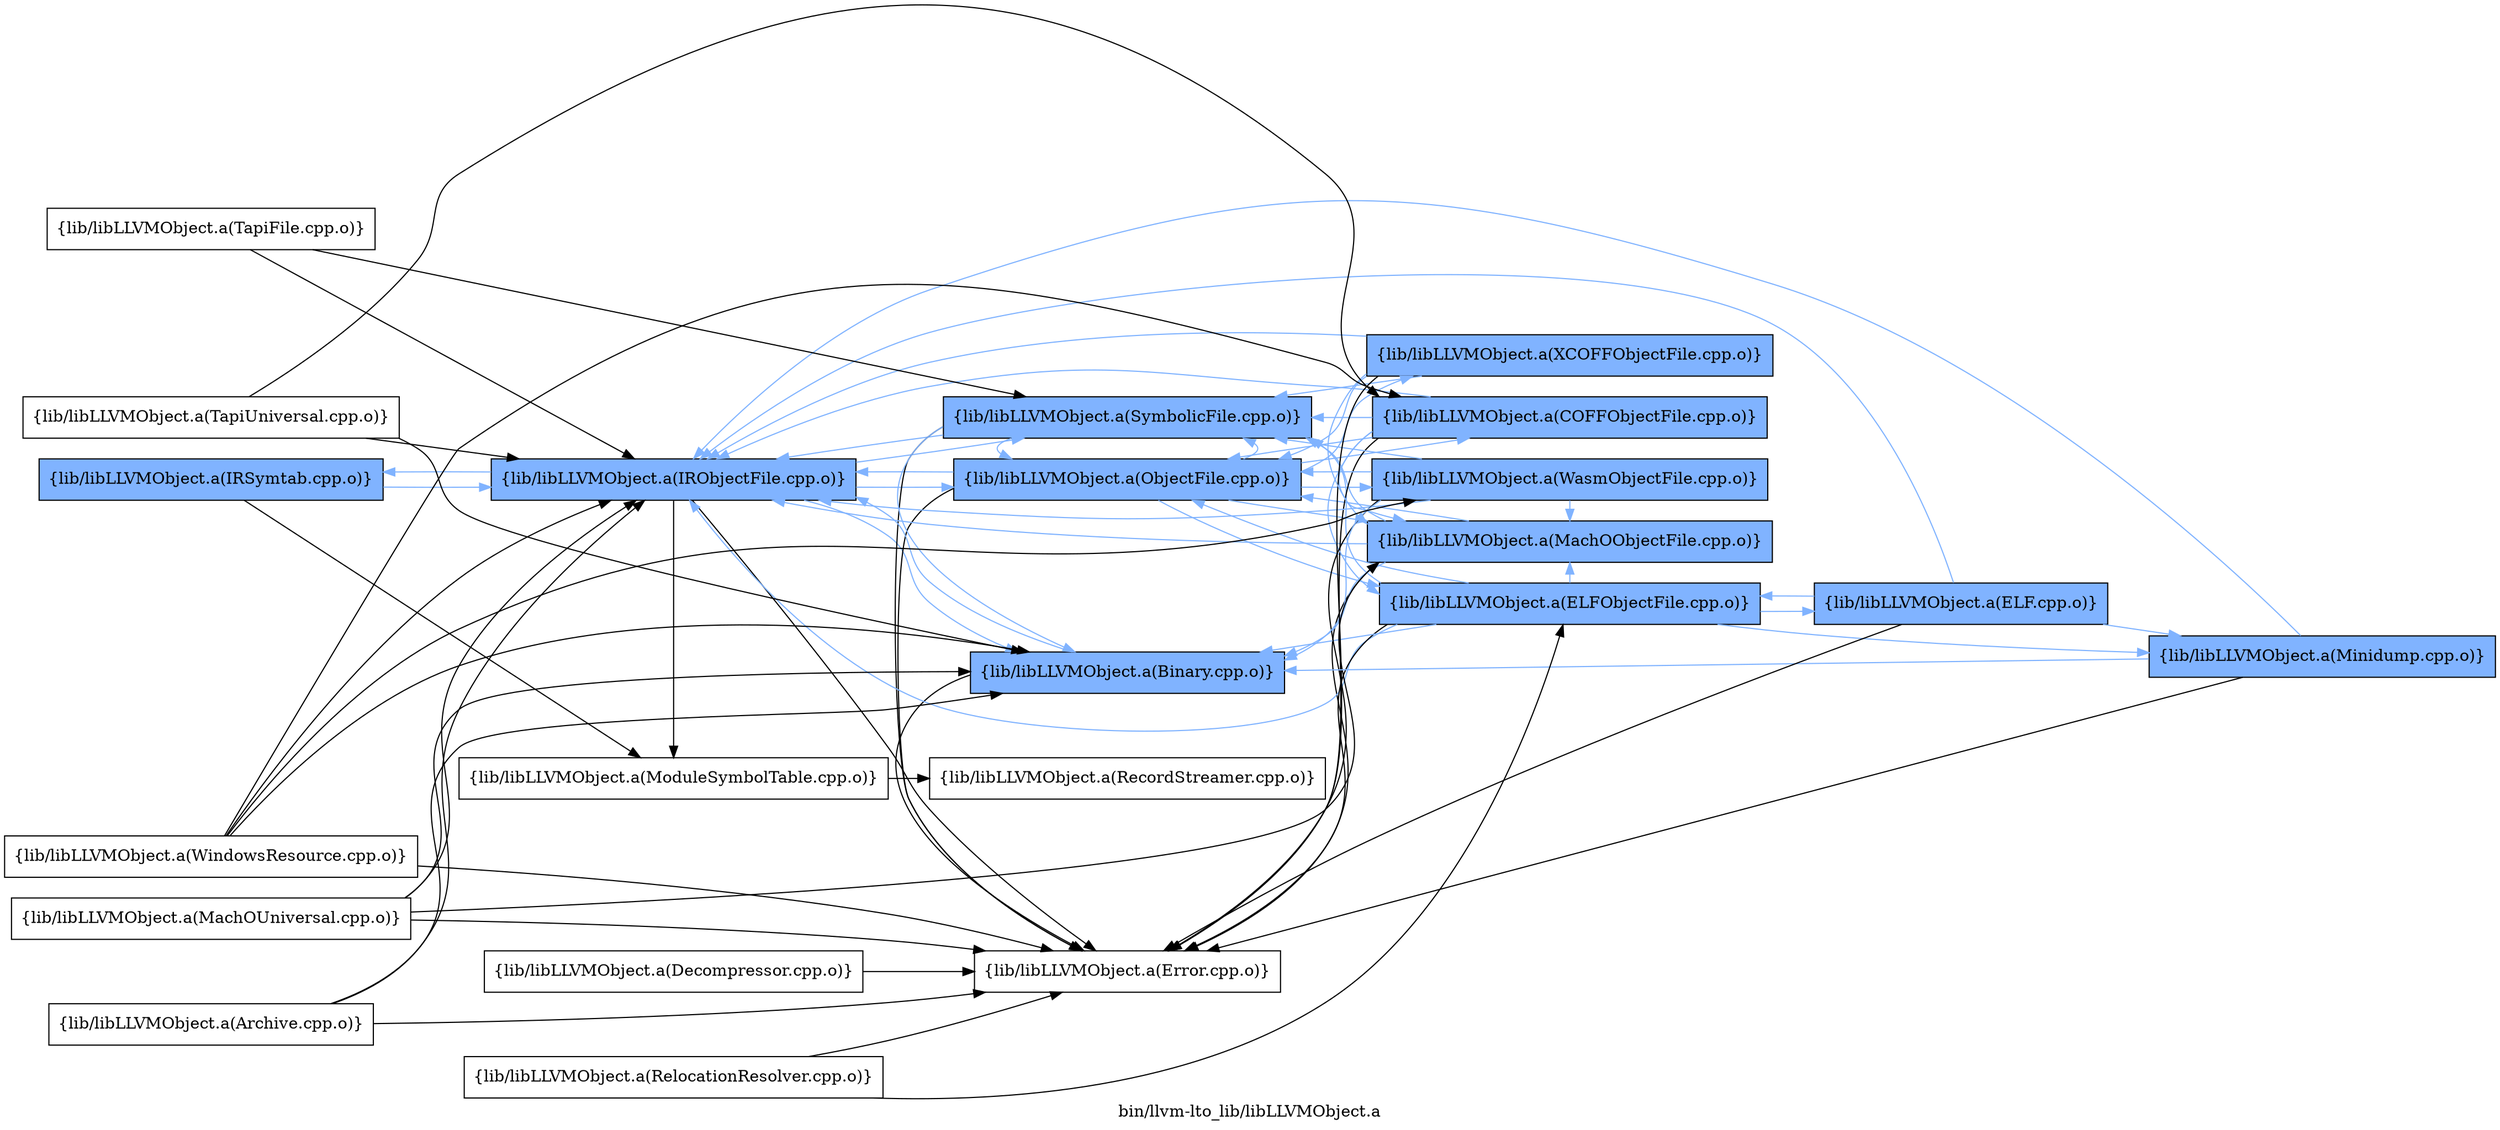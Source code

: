 digraph "bin/llvm-lto_lib/libLLVMObject.a" {
	label="bin/llvm-lto_lib/libLLVMObject.a";
	rankdir=LR;
	{ rank=same; Node0x562049e0b1e8;  }
	{ rank=same; Node0x562049dfda98; Node0x562049e0eb68;  }
	{ rank=same; Node0x562049e04fc8; Node0x562049dfcd78; Node0x562049e051f8; Node0x562049e0e348; Node0x562049e0f2e8;  }
	{ rank=same; Node0x562049dfdfe8; Node0x562049dfc198; Node0x562049dfb888; Node0x562049dfb0b8; Node0x562049dfc878;  }
	{ rank=same; Node0x562049e0b1e8;  }
	{ rank=same; Node0x562049dfda98; Node0x562049e0eb68;  }
	{ rank=same; Node0x562049e04fc8; Node0x562049dfcd78; Node0x562049e051f8; Node0x562049e0e348; Node0x562049e0f2e8;  }
	{ rank=same; Node0x562049dfdfe8; Node0x562049dfc198; Node0x562049dfb888; Node0x562049dfb0b8; Node0x562049dfc878;  }

	Node0x562049e0b1e8 [shape=record,shape=box,group=1,style=filled,fillcolor="0.600000 0.5 1",label="{lib/libLLVMObject.a(IRSymtab.cpp.o)}"];
	Node0x562049e0b1e8 -> Node0x562049dfda98;
	Node0x562049e0b1e8 -> Node0x562049e0eb68[color="0.600000 0.5 1"];
	Node0x562049dfda98 [shape=record,shape=box,group=0,label="{lib/libLLVMObject.a(ModuleSymbolTable.cpp.o)}"];
	Node0x562049dfda98 -> Node0x562049e04fc8;
	Node0x562049e0eb68 [shape=record,shape=box,group=1,style=filled,fillcolor="0.600000 0.5 1",label="{lib/libLLVMObject.a(IRObjectFile.cpp.o)}"];
	Node0x562049e0eb68 -> Node0x562049dfda98;
	Node0x562049e0eb68 -> Node0x562049dfcd78[color="0.600000 0.5 1"];
	Node0x562049e0eb68 -> Node0x562049e051f8[color="0.600000 0.5 1"];
	Node0x562049e0eb68 -> Node0x562049e0e348;
	Node0x562049e0eb68 -> Node0x562049e0f2e8[color="0.600000 0.5 1"];
	Node0x562049e0eb68 -> Node0x562049e0b1e8[color="0.600000 0.5 1"];
	Node0x562049e0e348 [shape=record,shape=box,group=0,label="{lib/libLLVMObject.a(Error.cpp.o)}"];
	Node0x562049dfcd78 [shape=record,shape=box,group=1,style=filled,fillcolor="0.600000 0.5 1",label="{lib/libLLVMObject.a(ObjectFile.cpp.o)}"];
	Node0x562049dfcd78 -> Node0x562049dfdfe8[color="0.600000 0.5 1"];
	Node0x562049dfcd78 -> Node0x562049dfc198[color="0.600000 0.5 1"];
	Node0x562049dfcd78 -> Node0x562049dfb888[color="0.600000 0.5 1"];
	Node0x562049dfcd78 -> Node0x562049e051f8[color="0.600000 0.5 1"];
	Node0x562049dfcd78 -> Node0x562049e0e348;
	Node0x562049dfcd78 -> Node0x562049e0eb68[color="0.600000 0.5 1"];
	Node0x562049dfcd78 -> Node0x562049dfb0b8[color="0.600000 0.5 1"];
	Node0x562049dfcd78 -> Node0x562049dfc878[color="0.600000 0.5 1"];
	Node0x562049e051f8 [shape=record,shape=box,group=1,style=filled,fillcolor="0.600000 0.5 1",label="{lib/libLLVMObject.a(SymbolicFile.cpp.o)}"];
	Node0x562049e051f8 -> Node0x562049dfcd78[color="0.600000 0.5 1"];
	Node0x562049e051f8 -> Node0x562049e0e348;
	Node0x562049e051f8 -> Node0x562049e0eb68[color="0.600000 0.5 1"];
	Node0x562049e051f8 -> Node0x562049e0f2e8[color="0.600000 0.5 1"];
	Node0x562049e0f2e8 [shape=record,shape=box,group=1,style=filled,fillcolor="0.600000 0.5 1",label="{lib/libLLVMObject.a(Binary.cpp.o)}"];
	Node0x562049e0f2e8 -> Node0x562049e0e348;
	Node0x562049e0f2e8 -> Node0x562049e0eb68[color="0.600000 0.5 1"];
	Node0x562049e0aa68 [shape=record,shape=box,group=0,label="{lib/libLLVMObject.a(Archive.cpp.o)}"];
	Node0x562049e0aa68 -> Node0x562049e0e348;
	Node0x562049e0aa68 -> Node0x562049e0eb68;
	Node0x562049e0aa68 -> Node0x562049e0f2e8;
	Node0x562049e0b878 [shape=record,shape=box,group=0,label="{lib/libLLVMObject.a(MachOUniversal.cpp.o)}"];
	Node0x562049e0b878 -> Node0x562049dfdfe8;
	Node0x562049e0b878 -> Node0x562049e0e348;
	Node0x562049e0b878 -> Node0x562049e0eb68;
	Node0x562049e0b878 -> Node0x562049e0f2e8;
	Node0x562049dfdfe8 [shape=record,shape=box,group=1,style=filled,fillcolor="0.600000 0.5 1",label="{lib/libLLVMObject.a(MachOObjectFile.cpp.o)}"];
	Node0x562049dfdfe8 -> Node0x562049dfcd78[color="0.600000 0.5 1"];
	Node0x562049dfdfe8 -> Node0x562049e051f8[color="0.600000 0.5 1"];
	Node0x562049dfdfe8 -> Node0x562049e0e348;
	Node0x562049dfdfe8 -> Node0x562049e0eb68[color="0.600000 0.5 1"];
	Node0x562049dfdfe8 -> Node0x562049e0f2e8[color="0.600000 0.5 1"];
	Node0x562049dfe718 [shape=record,shape=box,group=1,style=filled,fillcolor="0.600000 0.5 1",label="{lib/libLLVMObject.a(Minidump.cpp.o)}"];
	Node0x562049dfe718 -> Node0x562049e0e348;
	Node0x562049dfe718 -> Node0x562049e0eb68[color="0.600000 0.5 1"];
	Node0x562049dfe718 -> Node0x562049e0f2e8[color="0.600000 0.5 1"];
	Node0x562049e04fc8 [shape=record,shape=box,group=0,label="{lib/libLLVMObject.a(RecordStreamer.cpp.o)}"];
	Node0x562049dfc198 [shape=record,shape=box,group=1,style=filled,fillcolor="0.600000 0.5 1",label="{lib/libLLVMObject.a(ELFObjectFile.cpp.o)}"];
	Node0x562049dfc198 -> Node0x562049dfdfe8[color="0.600000 0.5 1"];
	Node0x562049dfc198 -> Node0x562049dfe718[color="0.600000 0.5 1"];
	Node0x562049dfc198 -> Node0x562049dfcd78[color="0.600000 0.5 1"];
	Node0x562049dfc198 -> Node0x562049dfc508[color="0.600000 0.5 1"];
	Node0x562049dfc198 -> Node0x562049e051f8[color="0.600000 0.5 1"];
	Node0x562049dfc198 -> Node0x562049e0e348;
	Node0x562049dfc198 -> Node0x562049e0eb68[color="0.600000 0.5 1"];
	Node0x562049dfc198 -> Node0x562049e0f2e8[color="0.600000 0.5 1"];
	Node0x562049dfb888 [shape=record,shape=box,group=1,style=filled,fillcolor="0.600000 0.5 1",label="{lib/libLLVMObject.a(COFFObjectFile.cpp.o)}"];
	Node0x562049dfb888 -> Node0x562049dfdfe8[color="0.600000 0.5 1"];
	Node0x562049dfb888 -> Node0x562049dfcd78[color="0.600000 0.5 1"];
	Node0x562049dfb888 -> Node0x562049dfc198[color="0.600000 0.5 1"];
	Node0x562049dfb888 -> Node0x562049e051f8[color="0.600000 0.5 1"];
	Node0x562049dfb888 -> Node0x562049e0e348;
	Node0x562049dfb888 -> Node0x562049e0eb68[color="0.600000 0.5 1"];
	Node0x562049dfb0b8 [shape=record,shape=box,group=1,style=filled,fillcolor="0.600000 0.5 1",label="{lib/libLLVMObject.a(WasmObjectFile.cpp.o)}"];
	Node0x562049dfb0b8 -> Node0x562049dfdfe8[color="0.600000 0.5 1"];
	Node0x562049dfb0b8 -> Node0x562049dfcd78[color="0.600000 0.5 1"];
	Node0x562049dfb0b8 -> Node0x562049e051f8[color="0.600000 0.5 1"];
	Node0x562049dfb0b8 -> Node0x562049e0e348;
	Node0x562049dfb0b8 -> Node0x562049e0eb68[color="0.600000 0.5 1"];
	Node0x562049dfb0b8 -> Node0x562049e0f2e8[color="0.600000 0.5 1"];
	Node0x562049dfc878 [shape=record,shape=box,group=1,style=filled,fillcolor="0.600000 0.5 1",label="{lib/libLLVMObject.a(XCOFFObjectFile.cpp.o)}"];
	Node0x562049dfc878 -> Node0x562049dfdfe8[color="0.600000 0.5 1"];
	Node0x562049dfc878 -> Node0x562049dfcd78[color="0.600000 0.5 1"];
	Node0x562049dfc878 -> Node0x562049e051f8[color="0.600000 0.5 1"];
	Node0x562049dfc878 -> Node0x562049e0e348;
	Node0x562049dfc878 -> Node0x562049e0eb68[color="0.600000 0.5 1"];
	Node0x562049dfc508 [shape=record,shape=box,group=1,style=filled,fillcolor="0.600000 0.5 1",label="{lib/libLLVMObject.a(ELF.cpp.o)}"];
	Node0x562049dfc508 -> Node0x562049dfe718[color="0.600000 0.5 1"];
	Node0x562049dfc508 -> Node0x562049dfc198[color="0.600000 0.5 1"];
	Node0x562049dfc508 -> Node0x562049e0e348;
	Node0x562049dfc508 -> Node0x562049e0eb68[color="0.600000 0.5 1"];
	Node0x562049e04bb8 [shape=record,shape=box,group=0,label="{lib/libLLVMObject.a(TapiUniversal.cpp.o)}"];
	Node0x562049e04bb8 -> Node0x562049dfb888;
	Node0x562049e04bb8 -> Node0x562049e0eb68;
	Node0x562049e04bb8 -> Node0x562049e0f2e8;
	Node0x562049e037b8 [shape=record,shape=box,group=0,label="{lib/libLLVMObject.a(TapiFile.cpp.o)}"];
	Node0x562049e037b8 -> Node0x562049e051f8;
	Node0x562049e037b8 -> Node0x562049e0eb68;
	Node0x562049dfb798 [shape=record,shape=box,group=0,label="{lib/libLLVMObject.a(WindowsResource.cpp.o)}"];
	Node0x562049dfb798 -> Node0x562049dfb888;
	Node0x562049dfb798 -> Node0x562049e0e348;
	Node0x562049dfb798 -> Node0x562049e0eb68;
	Node0x562049dfb798 -> Node0x562049e0f2e8;
	Node0x562049dfb798 -> Node0x562049dfb0b8;
	Node0x562049dfb928 [shape=record,shape=box,group=0,label="{lib/libLLVMObject.a(RelocationResolver.cpp.o)}"];
	Node0x562049dfb928 -> Node0x562049dfc198;
	Node0x562049dfb928 -> Node0x562049e0e348;
	Node0x562049df2968 [shape=record,shape=box,group=0,label="{lib/libLLVMObject.a(Decompressor.cpp.o)}"];
	Node0x562049df2968 -> Node0x562049e0e348;
}
